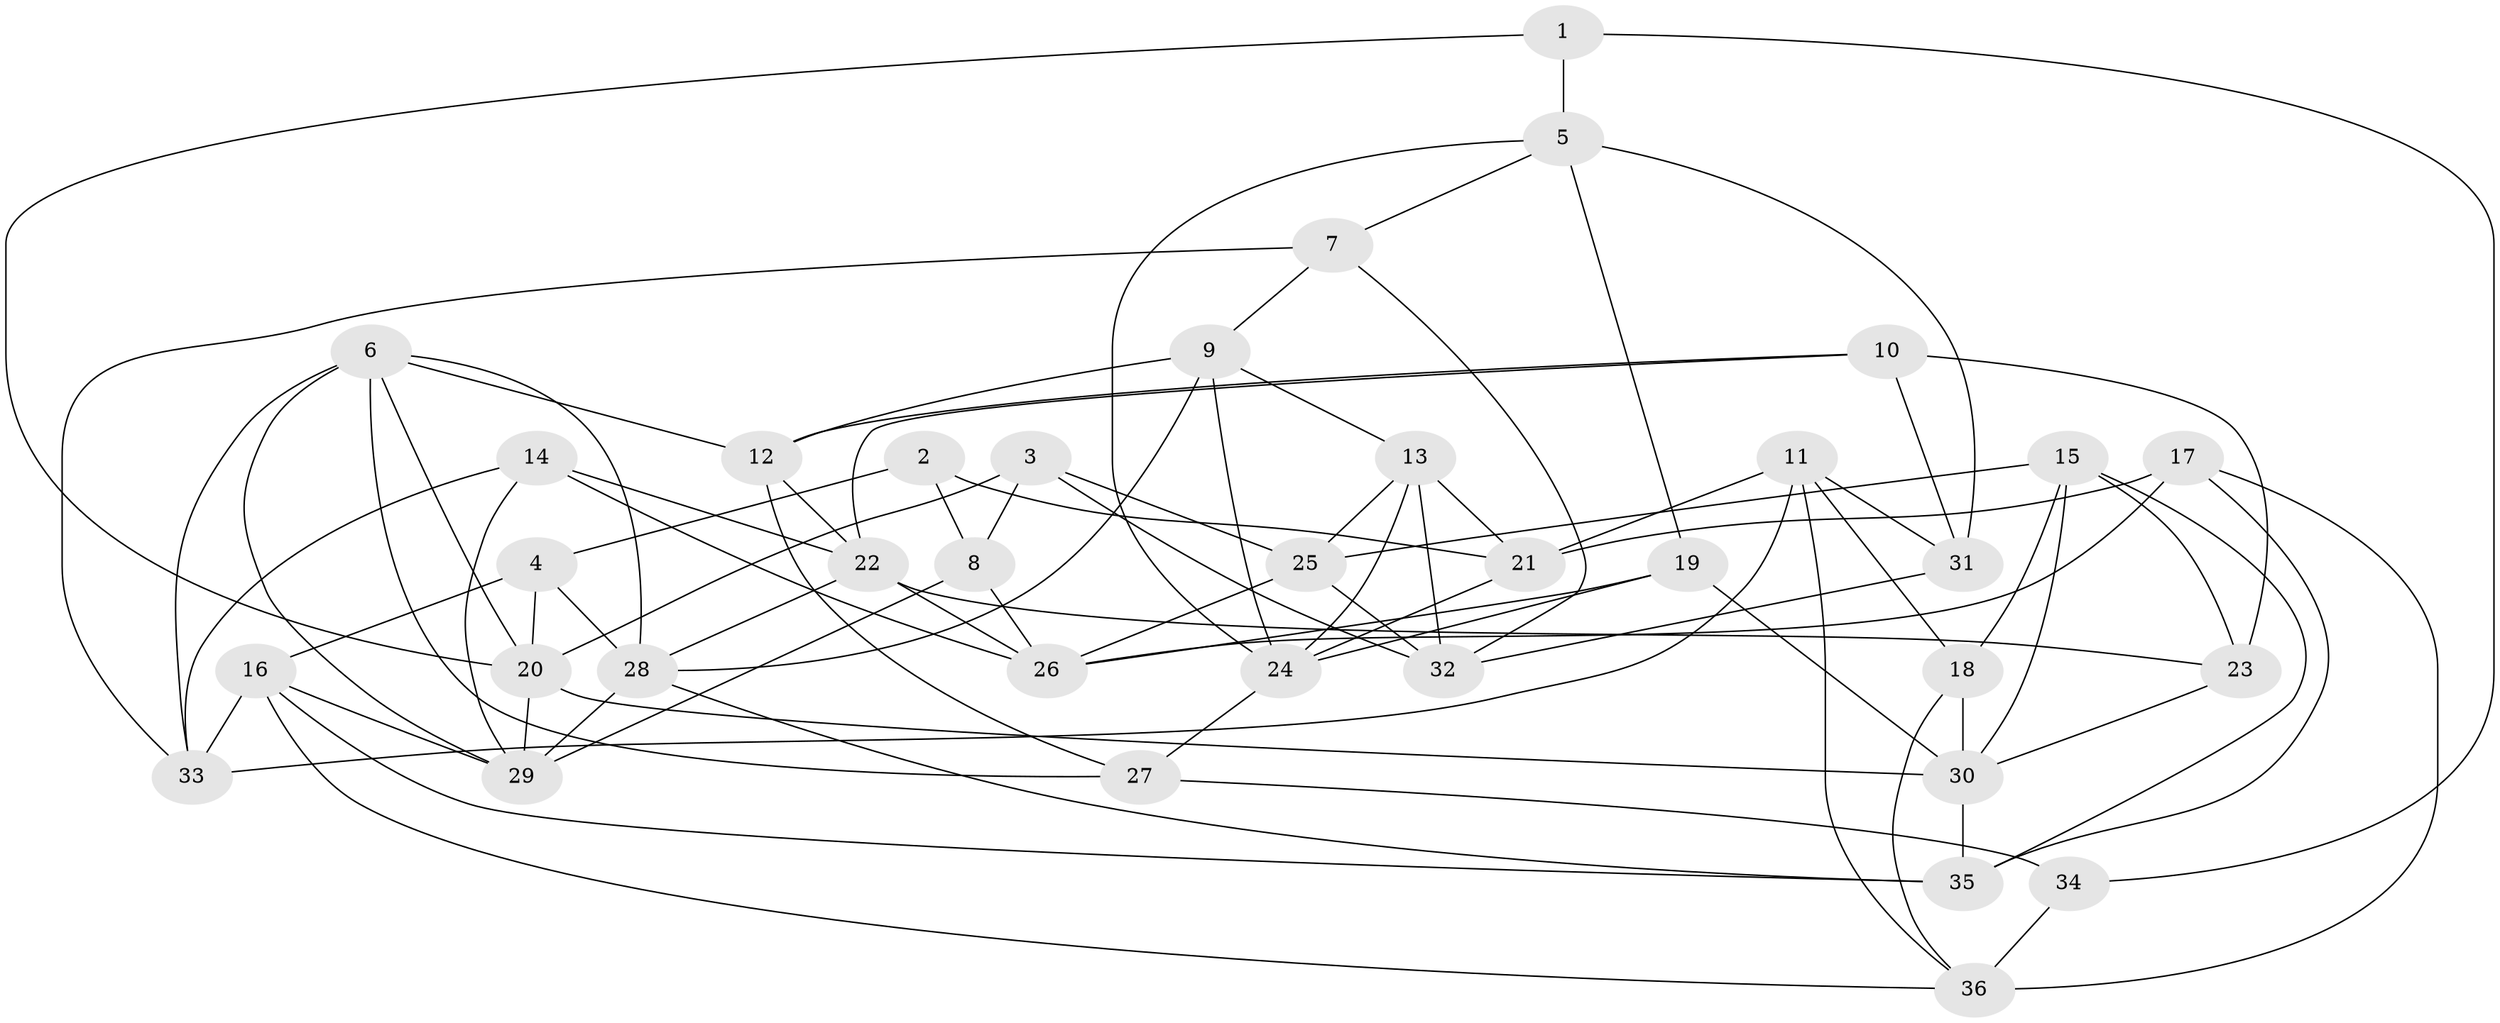 // original degree distribution, {4: 1.0}
// Generated by graph-tools (version 1.1) at 2025/38/03/04/25 23:38:09]
// undirected, 36 vertices, 85 edges
graph export_dot {
  node [color=gray90,style=filled];
  1;
  2;
  3;
  4;
  5;
  6;
  7;
  8;
  9;
  10;
  11;
  12;
  13;
  14;
  15;
  16;
  17;
  18;
  19;
  20;
  21;
  22;
  23;
  24;
  25;
  26;
  27;
  28;
  29;
  30;
  31;
  32;
  33;
  34;
  35;
  36;
  1 -- 5 [weight=2.0];
  1 -- 20 [weight=1.0];
  1 -- 34 [weight=1.0];
  2 -- 4 [weight=1.0];
  2 -- 8 [weight=1.0];
  2 -- 21 [weight=2.0];
  3 -- 8 [weight=1.0];
  3 -- 20 [weight=1.0];
  3 -- 25 [weight=1.0];
  3 -- 32 [weight=1.0];
  4 -- 16 [weight=1.0];
  4 -- 20 [weight=1.0];
  4 -- 28 [weight=1.0];
  5 -- 7 [weight=1.0];
  5 -- 19 [weight=1.0];
  5 -- 24 [weight=1.0];
  5 -- 31 [weight=1.0];
  6 -- 12 [weight=1.0];
  6 -- 20 [weight=1.0];
  6 -- 27 [weight=1.0];
  6 -- 28 [weight=1.0];
  6 -- 29 [weight=1.0];
  6 -- 33 [weight=1.0];
  7 -- 9 [weight=1.0];
  7 -- 32 [weight=1.0];
  7 -- 33 [weight=1.0];
  8 -- 26 [weight=1.0];
  8 -- 29 [weight=1.0];
  9 -- 12 [weight=2.0];
  9 -- 13 [weight=1.0];
  9 -- 24 [weight=1.0];
  9 -- 28 [weight=1.0];
  10 -- 12 [weight=1.0];
  10 -- 22 [weight=1.0];
  10 -- 23 [weight=3.0];
  10 -- 31 [weight=1.0];
  11 -- 18 [weight=1.0];
  11 -- 21 [weight=1.0];
  11 -- 31 [weight=1.0];
  11 -- 33 [weight=2.0];
  11 -- 36 [weight=1.0];
  12 -- 22 [weight=1.0];
  12 -- 27 [weight=1.0];
  13 -- 21 [weight=1.0];
  13 -- 24 [weight=1.0];
  13 -- 25 [weight=1.0];
  13 -- 32 [weight=2.0];
  14 -- 22 [weight=1.0];
  14 -- 26 [weight=1.0];
  14 -- 29 [weight=1.0];
  14 -- 33 [weight=1.0];
  15 -- 18 [weight=1.0];
  15 -- 23 [weight=1.0];
  15 -- 25 [weight=2.0];
  15 -- 30 [weight=1.0];
  15 -- 35 [weight=1.0];
  16 -- 29 [weight=1.0];
  16 -- 33 [weight=1.0];
  16 -- 35 [weight=2.0];
  16 -- 36 [weight=1.0];
  17 -- 21 [weight=1.0];
  17 -- 26 [weight=1.0];
  17 -- 35 [weight=1.0];
  17 -- 36 [weight=1.0];
  18 -- 30 [weight=1.0];
  18 -- 36 [weight=1.0];
  19 -- 24 [weight=1.0];
  19 -- 26 [weight=1.0];
  19 -- 30 [weight=1.0];
  20 -- 29 [weight=1.0];
  20 -- 30 [weight=1.0];
  21 -- 24 [weight=1.0];
  22 -- 23 [weight=1.0];
  22 -- 26 [weight=1.0];
  22 -- 28 [weight=1.0];
  23 -- 30 [weight=1.0];
  24 -- 27 [weight=1.0];
  25 -- 26 [weight=1.0];
  25 -- 32 [weight=1.0];
  27 -- 34 [weight=1.0];
  28 -- 29 [weight=1.0];
  28 -- 35 [weight=1.0];
  30 -- 35 [weight=1.0];
  31 -- 32 [weight=1.0];
  34 -- 36 [weight=2.0];
}
